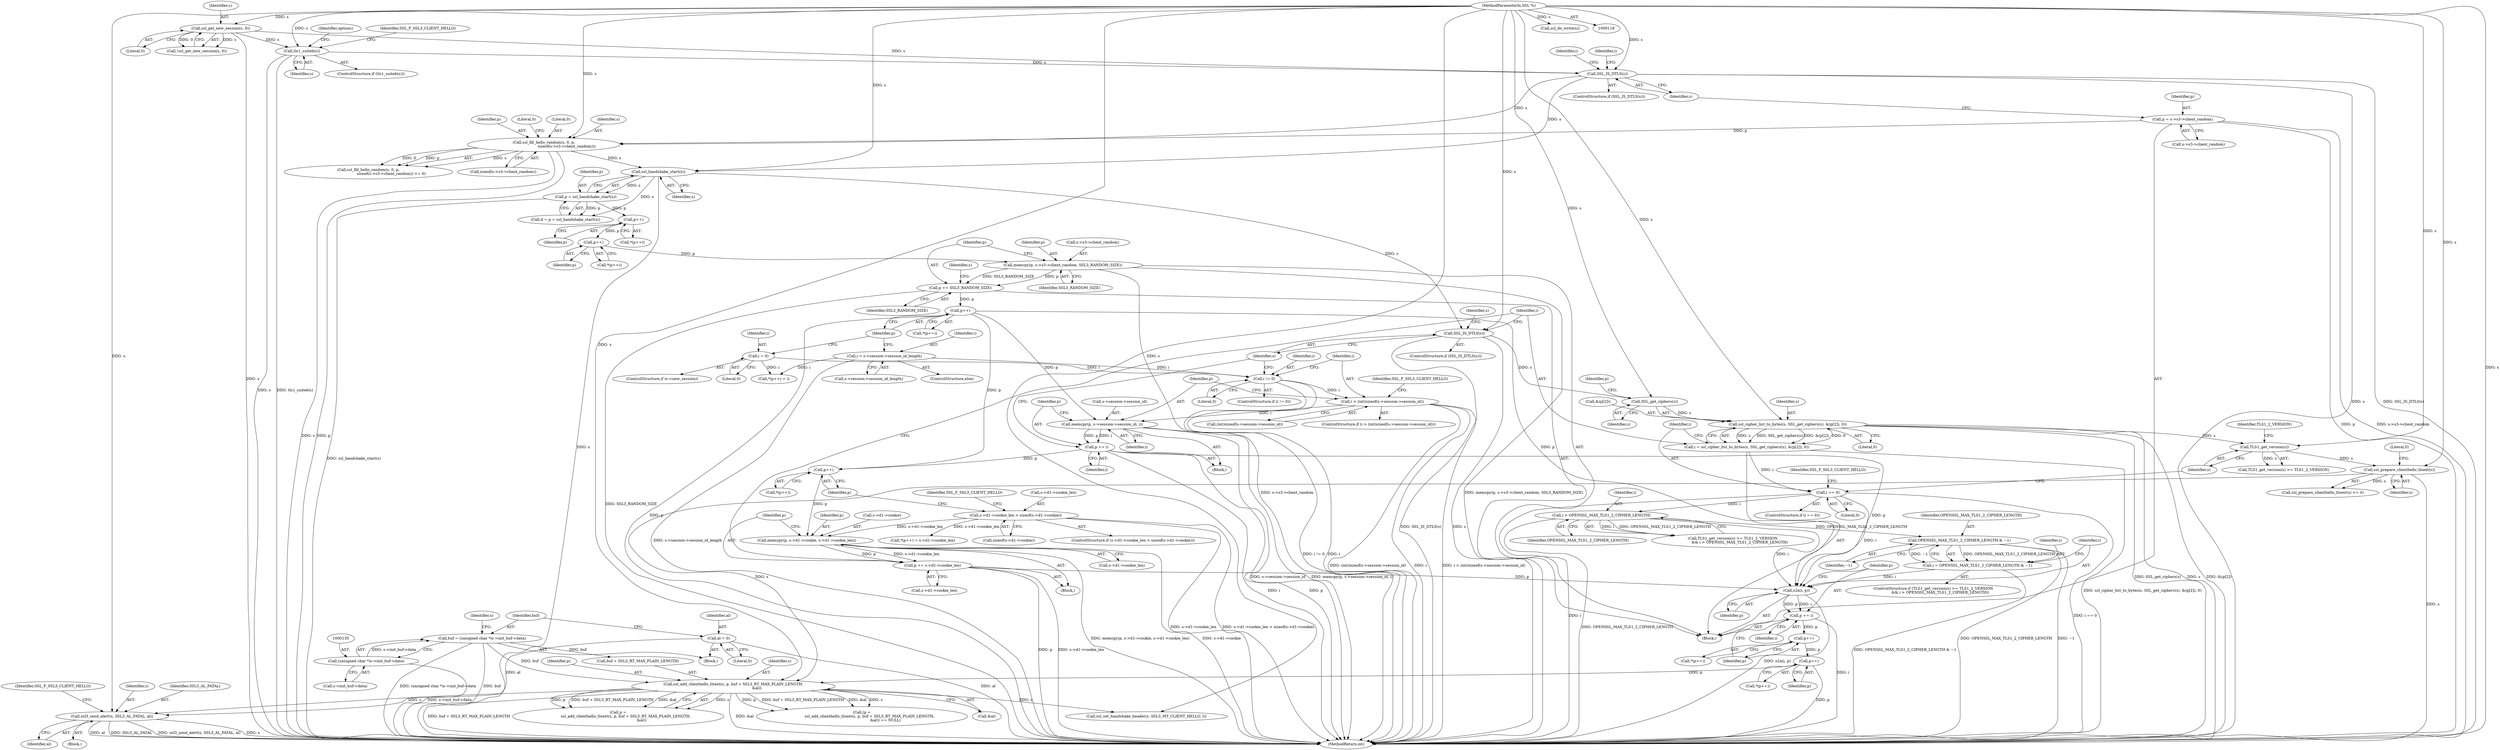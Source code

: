 digraph "0_openssl_e1b568dd2462f7cacf98f3d117936c34e2849a6b@API" {
"1000522" [label="(Call,ssl3_send_alert(s, SSL3_AL_FATAL, al))"];
"1000512" [label="(Call,ssl_add_clienthello_tlsext(s, p, buf + SSL3_RT_MAX_PLAIN_LENGTH,\n                                        &al))"];
"1000500" [label="(Call,ssl_prepare_clienthello_tlsext(s))"];
"1000471" [label="(Call,TLS1_get_version(s))"];
"1000450" [label="(Call,ssl_cipher_list_to_bytes(s, SSL_get_ciphers(s), &(p[2]), 0))"];
"1000452" [label="(Call,SSL_get_ciphers(s))"];
"1000399" [label="(Call,SSL_IS_DTLS(s))"];
"1000315" [label="(Call,ssl_handshake_start(s))"];
"1000299" [label="(Call,ssl_fill_hello_random(s, 0, p,\n                                       sizeof(s->s3->client_random)))"];
"1000260" [label="(Call,SSL_IS_DTLS(s))"];
"1000178" [label="(Call,ssl_get_new_session(s, 0))"];
"1000119" [label="(MethodParameterIn,SSL *s)"];
"1000203" [label="(Call,tls1_suiteb(s))"];
"1000252" [label="(Call,p = s->s3->client_random)"];
"1000495" [label="(Call,p++)"];
"1000490" [label="(Call,p++)"];
"1000485" [label="(Call,p += i)"];
"1000482" [label="(Call,s2n(i, p))"];
"1000460" [label="(Call,i == 0)"];
"1000448" [label="(Call,i = ssl_cipher_list_to_bytes(s, SSL_get_ciphers(s), &(p[2]), 0))"];
"1000474" [label="(Call,i > OPENSSL_MAX_TLS1_2_CIPHER_LENGTH)"];
"1000477" [label="(Call,i = OPENSSL_MAX_TLS1_2_CIPHER_LENGTH & ~1)"];
"1000479" [label="(Call,OPENSSL_MAX_TLS1_2_CIPHER_LENGTH & ~1)"];
"1000395" [label="(Call,p += i)"];
"1000387" [label="(Call,memcpy(p, s->session->session_id, i))"];
"1000363" [label="(Call,p++)"];
"1000343" [label="(Call,p += SSL3_RANDOM_SIZE)"];
"1000335" [label="(Call,memcpy(p, s->s3->client_random, SSL3_RANDOM_SIZE))"];
"1000328" [label="(Call,p++)"];
"1000319" [label="(Call,p++)"];
"1000313" [label="(Call,p = ssl_handshake_start(s))"];
"1000372" [label="(Call,i > (int)sizeof(s->session->session_id))"];
"1000367" [label="(Call,i != 0)"];
"1000350" [label="(Call,i = 0)"];
"1000354" [label="(Call,i = s->session->session_id_length)"];
"1000441" [label="(Call,p += s->d1->cookie_len)"];
"1000429" [label="(Call,memcpy(p, s->d1->cookie, s->d1->cookie_len))"];
"1000422" [label="(Call,p++)"];
"1000403" [label="(Call,s->d1->cookie_len > sizeof(s->d1->cookie))"];
"1000132" [label="(Call,buf = (unsigned char *)s->init_buf->data)"];
"1000134" [label="(Call,(unsigned char *)s->init_buf->data)"];
"1000127" [label="(Call,al = 0)"];
"1000136" [label="(Call,s->init_buf->data)"];
"1000422" [label="(Call,p++)"];
"1000180" [label="(Literal,0)"];
"1000499" [label="(Call,ssl_prepare_clienthello_tlsext(s) <= 0)"];
"1000342" [label="(Identifier,SSL3_RANDOM_SIZE)"];
"1000327" [label="(Call,*(p++))"];
"1000177" [label="(Call,!ssl_get_new_session(s, 0))"];
"1000450" [label="(Call,ssl_cipher_list_to_bytes(s, SSL_get_ciphers(s), &(p[2]), 0))"];
"1000479" [label="(Call,OPENSSL_MAX_TLS1_2_CIPHER_LENGTH & ~1)"];
"1000362" [label="(Call,*(p++))"];
"1000319" [label="(Call,p++)"];
"1000515" [label="(Call,buf + SSL3_RT_MAX_PLAIN_LENGTH)"];
"1000469" [label="(Call,TLS1_get_version(s) >= TLS1_2_VERSION\n            && i > OPENSSL_MAX_TLS1_2_CIPHER_LENGTH)"];
"1000134" [label="(Call,(unsigned char *)s->init_buf->data)"];
"1000402" [label="(ControlStructure,if (s->d1->cookie_len > sizeof(s->d1->cookie)))"];
"1000398" [label="(ControlStructure,if (SSL_IS_DTLS(s)))"];
"1000449" [label="(Identifier,i)"];
"1000298" [label="(Call,ssl_fill_hello_random(s, 0, p,\n                                       sizeof(s->s3->client_random)) <= 0)"];
"1000265" [label="(Identifier,i)"];
"1000512" [label="(Call,ssl_add_clienthello_tlsext(s, p, buf + SSL3_RT_MAX_PLAIN_LENGTH,\n                                        &al))"];
"1000253" [label="(Identifier,p)"];
"1000367" [label="(Call,i != 0)"];
"1000147" [label="(Block,)"];
"1000476" [label="(Identifier,OPENSSL_MAX_TLS1_2_CIPHER_LENGTH)"];
"1000318" [label="(Call,*(p++))"];
"1000336" [label="(Identifier,p)"];
"1000462" [label="(Literal,0)"];
"1000451" [label="(Identifier,s)"];
"1000361" [label="(Call,*(p++) = i)"];
"1000473" [label="(Identifier,TLS1_2_VERSION)"];
"1000545" [label="(Call,ssl_do_write(s))"];
"1000388" [label="(Identifier,p)"];
"1000496" [label="(Identifier,p)"];
"1000406" [label="(Identifier,s)"];
"1000452" [label="(Call,SSL_get_ciphers(s))"];
"1000212" [label="(Identifier,options)"];
"1000475" [label="(Identifier,i)"];
"1000352" [label="(Literal,0)"];
"1000510" [label="(Call,p =\n             ssl_add_clienthello_tlsext(s, p, buf + SSL3_RT_MAX_PLAIN_LENGTH,\n                                        &al))"];
"1000442" [label="(Identifier,p)"];
"1000384" [label="(Identifier,SSL_F_SSL3_CLIENT_HELLO)"];
"1000302" [label="(Identifier,p)"];
"1000309" [label="(Literal,0)"];
"1000299" [label="(Call,ssl_fill_hello_random(s, 0, p,\n                                       sizeof(s->s3->client_random)))"];
"1000477" [label="(Call,i = OPENSSL_MAX_TLS1_2_CIPHER_LENGTH & ~1)"];
"1000448" [label="(Call,i = ssl_cipher_list_to_bytes(s, SSL_get_ciphers(s), &(p[2]), 0))"];
"1000514" [label="(Identifier,p)"];
"1000368" [label="(Identifier,i)"];
"1000494" [label="(Call,*(p++))"];
"1000509" [label="(Call,(p =\n             ssl_add_clienthello_tlsext(s, p, buf + SSL3_RT_MAX_PLAIN_LENGTH,\n                                        &al)) == NULL)"];
"1000399" [label="(Call,SSL_IS_DTLS(s))"];
"1000119" [label="(MethodParameterIn,SSL *s)"];
"1000436" [label="(Call,s->d1->cookie_len)"];
"1000404" [label="(Call,s->d1->cookie_len)"];
"1000133" [label="(Identifier,buf)"];
"1000387" [label="(Call,memcpy(p, s->session->session_id, i))"];
"1000129" [label="(Literal,0)"];
"1000127" [label="(Call,al = 0)"];
"1000389" [label="(Call,s->session->session_id)"];
"1000489" [label="(Call,*(p++))"];
"1000524" [label="(Identifier,SSL3_AL_FATAL)"];
"1000525" [label="(Identifier,al)"];
"1000501" [label="(Identifier,s)"];
"1000369" [label="(Literal,0)"];
"1000350" [label="(Call,i = 0)"];
"1000459" [label="(ControlStructure,if (i == 0))"];
"1000373" [label="(Identifier,i)"];
"1000490" [label="(Call,p++)"];
"1000481" [label="(Identifier,~1)"];
"1000356" [label="(Call,s->session->session_id_length)"];
"1000128" [label="(Identifier,al)"];
"1000521" [label="(Block,)"];
"1000346" [label="(ControlStructure,if (s->new_session))"];
"1000261" [label="(Identifier,s)"];
"1000202" [label="(ControlStructure,if (tls1_suiteb(s)))"];
"1000409" [label="(Call,sizeof(s->d1->cookie))"];
"1000513" [label="(Identifier,s)"];
"1000400" [label="(Identifier,s)"];
"1000301" [label="(Literal,0)"];
"1000320" [label="(Identifier,p)"];
"1000470" [label="(Call,TLS1_get_version(s) >= TLS1_2_VERSION)"];
"1000487" [label="(Identifier,i)"];
"1000345" [label="(Identifier,SSL3_RANDOM_SIZE)"];
"1000335" [label="(Call,memcpy(p, s->s3->client_random, SSL3_RANDOM_SIZE))"];
"1000471" [label="(Call,TLS1_get_version(s))"];
"1000468" [label="(ControlStructure,if (TLS1_get_version(s) >= TLS1_2_VERSION\n            && i > OPENSSL_MAX_TLS1_2_CIPHER_LENGTH))"];
"1000394" [label="(Identifier,i)"];
"1000443" [label="(Call,s->d1->cookie_len)"];
"1000372" [label="(Call,i > (int)sizeof(s->session->session_id))"];
"1000518" [label="(Call,&al)"];
"1000329" [label="(Identifier,p)"];
"1000259" [label="(ControlStructure,if (SSL_IS_DTLS(s)))"];
"1000420" [label="(Call,*(p++) = s->d1->cookie_len)"];
"1000456" [label="(Identifier,p)"];
"1000483" [label="(Identifier,i)"];
"1000417" [label="(Identifier,SSL_F_SSL3_CLIENT_HELLO)"];
"1000486" [label="(Identifier,p)"];
"1000354" [label="(Call,i = s->session->session_id_length)"];
"1000311" [label="(Call,d = p = ssl_handshake_start(s))"];
"1000421" [label="(Call,*(p++))"];
"1000120" [label="(Block,)"];
"1000485" [label="(Call,p += i)"];
"1000522" [label="(Call,ssl3_send_alert(s, SSL3_AL_FATAL, al))"];
"1000178" [label="(Call,ssl_get_new_session(s, 0))"];
"1000502" [label="(Literal,0)"];
"1000401" [label="(Block,)"];
"1000482" [label="(Call,s2n(i, p))"];
"1000551" [label="(MethodReturn,int)"];
"1000454" [label="(Call,&(p[2]))"];
"1000395" [label="(Call,p += i)"];
"1000207" [label="(Identifier,SSL_F_SSL3_CLIENT_HELLO)"];
"1000260" [label="(Call,SSL_IS_DTLS(s))"];
"1000460" [label="(Call,i == 0)"];
"1000474" [label="(Call,i > OPENSSL_MAX_TLS1_2_CIPHER_LENGTH)"];
"1000348" [label="(Identifier,s)"];
"1000429" [label="(Call,memcpy(p, s->d1->cookie, s->d1->cookie_len))"];
"1000364" [label="(Identifier,p)"];
"1000351" [label="(Identifier,i)"];
"1000370" [label="(Block,)"];
"1000431" [label="(Call,s->d1->cookie)"];
"1000252" [label="(Call,p = s->s3->client_random)"];
"1000396" [label="(Identifier,p)"];
"1000480" [label="(Identifier,OPENSSL_MAX_TLS1_2_CIPHER_LENGTH)"];
"1000374" [label="(Call,(int)sizeof(s->session->session_id))"];
"1000472" [label="(Identifier,s)"];
"1000204" [label="(Identifier,s)"];
"1000371" [label="(ControlStructure,if (i > (int)sizeof(s->session->session_id)))"];
"1000303" [label="(Call,sizeof(s->s3->client_random))"];
"1000461" [label="(Identifier,i)"];
"1000337" [label="(Call,s->s3->client_random)"];
"1000453" [label="(Identifier,s)"];
"1000344" [label="(Identifier,p)"];
"1000484" [label="(Identifier,p)"];
"1000179" [label="(Identifier,s)"];
"1000500" [label="(Call,ssl_prepare_clienthello_tlsext(s))"];
"1000254" [label="(Call,s->s3->client_random)"];
"1000535" [label="(Call,ssl_set_handshake_header(s, SSL3_MT_CLIENT_HELLO, l))"];
"1000441" [label="(Call,p += s->d1->cookie_len)"];
"1000313" [label="(Call,p = ssl_handshake_start(s))"];
"1000495" [label="(Call,p++)"];
"1000527" [label="(Identifier,SSL_F_SSL3_CLIENT_HELLO)"];
"1000423" [label="(Identifier,p)"];
"1000355" [label="(Identifier,i)"];
"1000353" [label="(ControlStructure,else)"];
"1000523" [label="(Identifier,s)"];
"1000315" [label="(Call,ssl_handshake_start(s))"];
"1000478" [label="(Identifier,i)"];
"1000300" [label="(Identifier,s)"];
"1000316" [label="(Identifier,s)"];
"1000491" [label="(Identifier,p)"];
"1000343" [label="(Call,p += SSL3_RANDOM_SIZE)"];
"1000458" [label="(Literal,0)"];
"1000293" [label="(Identifier,i)"];
"1000363" [label="(Call,p++)"];
"1000203" [label="(Call,tls1_suiteb(s))"];
"1000397" [label="(Identifier,i)"];
"1000328" [label="(Call,p++)"];
"1000314" [label="(Identifier,p)"];
"1000403" [label="(Call,s->d1->cookie_len > sizeof(s->d1->cookie))"];
"1000366" [label="(ControlStructure,if (i != 0))"];
"1000144" [label="(Identifier,s)"];
"1000465" [label="(Identifier,SSL_F_SSL3_CLIENT_HELLO)"];
"1000132" [label="(Call,buf = (unsigned char *)s->init_buf->data)"];
"1000430" [label="(Identifier,p)"];
"1000522" -> "1000521"  [label="AST: "];
"1000522" -> "1000525"  [label="CFG: "];
"1000523" -> "1000522"  [label="AST: "];
"1000524" -> "1000522"  [label="AST: "];
"1000525" -> "1000522"  [label="AST: "];
"1000527" -> "1000522"  [label="CFG: "];
"1000522" -> "1000551"  [label="DDG: al"];
"1000522" -> "1000551"  [label="DDG: SSL3_AL_FATAL"];
"1000522" -> "1000551"  [label="DDG: ssl3_send_alert(s, SSL3_AL_FATAL, al)"];
"1000522" -> "1000551"  [label="DDG: s"];
"1000512" -> "1000522"  [label="DDG: s"];
"1000119" -> "1000522"  [label="DDG: s"];
"1000127" -> "1000522"  [label="DDG: al"];
"1000512" -> "1000510"  [label="AST: "];
"1000512" -> "1000518"  [label="CFG: "];
"1000513" -> "1000512"  [label="AST: "];
"1000514" -> "1000512"  [label="AST: "];
"1000515" -> "1000512"  [label="AST: "];
"1000518" -> "1000512"  [label="AST: "];
"1000510" -> "1000512"  [label="CFG: "];
"1000512" -> "1000551"  [label="DDG: buf + SSL3_RT_MAX_PLAIN_LENGTH"];
"1000512" -> "1000551"  [label="DDG: &al"];
"1000512" -> "1000509"  [label="DDG: s"];
"1000512" -> "1000509"  [label="DDG: p"];
"1000512" -> "1000509"  [label="DDG: buf + SSL3_RT_MAX_PLAIN_LENGTH"];
"1000512" -> "1000509"  [label="DDG: &al"];
"1000512" -> "1000510"  [label="DDG: s"];
"1000512" -> "1000510"  [label="DDG: p"];
"1000512" -> "1000510"  [label="DDG: buf + SSL3_RT_MAX_PLAIN_LENGTH"];
"1000512" -> "1000510"  [label="DDG: &al"];
"1000500" -> "1000512"  [label="DDG: s"];
"1000119" -> "1000512"  [label="DDG: s"];
"1000495" -> "1000512"  [label="DDG: p"];
"1000132" -> "1000512"  [label="DDG: buf"];
"1000512" -> "1000535"  [label="DDG: s"];
"1000500" -> "1000499"  [label="AST: "];
"1000500" -> "1000501"  [label="CFG: "];
"1000501" -> "1000500"  [label="AST: "];
"1000502" -> "1000500"  [label="CFG: "];
"1000500" -> "1000551"  [label="DDG: s"];
"1000500" -> "1000499"  [label="DDG: s"];
"1000471" -> "1000500"  [label="DDG: s"];
"1000119" -> "1000500"  [label="DDG: s"];
"1000471" -> "1000470"  [label="AST: "];
"1000471" -> "1000472"  [label="CFG: "];
"1000472" -> "1000471"  [label="AST: "];
"1000473" -> "1000471"  [label="CFG: "];
"1000471" -> "1000470"  [label="DDG: s"];
"1000450" -> "1000471"  [label="DDG: s"];
"1000119" -> "1000471"  [label="DDG: s"];
"1000450" -> "1000448"  [label="AST: "];
"1000450" -> "1000458"  [label="CFG: "];
"1000451" -> "1000450"  [label="AST: "];
"1000452" -> "1000450"  [label="AST: "];
"1000454" -> "1000450"  [label="AST: "];
"1000458" -> "1000450"  [label="AST: "];
"1000448" -> "1000450"  [label="CFG: "];
"1000450" -> "1000551"  [label="DDG: SSL_get_ciphers(s)"];
"1000450" -> "1000551"  [label="DDG: s"];
"1000450" -> "1000551"  [label="DDG: &(p[2])"];
"1000450" -> "1000448"  [label="DDG: s"];
"1000450" -> "1000448"  [label="DDG: SSL_get_ciphers(s)"];
"1000450" -> "1000448"  [label="DDG: &(p[2])"];
"1000450" -> "1000448"  [label="DDG: 0"];
"1000452" -> "1000450"  [label="DDG: s"];
"1000119" -> "1000450"  [label="DDG: s"];
"1000452" -> "1000453"  [label="CFG: "];
"1000453" -> "1000452"  [label="AST: "];
"1000456" -> "1000452"  [label="CFG: "];
"1000399" -> "1000452"  [label="DDG: s"];
"1000119" -> "1000452"  [label="DDG: s"];
"1000399" -> "1000398"  [label="AST: "];
"1000399" -> "1000400"  [label="CFG: "];
"1000400" -> "1000399"  [label="AST: "];
"1000406" -> "1000399"  [label="CFG: "];
"1000449" -> "1000399"  [label="CFG: "];
"1000399" -> "1000551"  [label="DDG: s"];
"1000399" -> "1000551"  [label="DDG: SSL_IS_DTLS(s)"];
"1000315" -> "1000399"  [label="DDG: s"];
"1000119" -> "1000399"  [label="DDG: s"];
"1000315" -> "1000313"  [label="AST: "];
"1000315" -> "1000316"  [label="CFG: "];
"1000316" -> "1000315"  [label="AST: "];
"1000313" -> "1000315"  [label="CFG: "];
"1000315" -> "1000551"  [label="DDG: s"];
"1000315" -> "1000311"  [label="DDG: s"];
"1000315" -> "1000313"  [label="DDG: s"];
"1000299" -> "1000315"  [label="DDG: s"];
"1000260" -> "1000315"  [label="DDG: s"];
"1000119" -> "1000315"  [label="DDG: s"];
"1000299" -> "1000298"  [label="AST: "];
"1000299" -> "1000303"  [label="CFG: "];
"1000300" -> "1000299"  [label="AST: "];
"1000301" -> "1000299"  [label="AST: "];
"1000302" -> "1000299"  [label="AST: "];
"1000303" -> "1000299"  [label="AST: "];
"1000309" -> "1000299"  [label="CFG: "];
"1000299" -> "1000551"  [label="DDG: p"];
"1000299" -> "1000551"  [label="DDG: s"];
"1000299" -> "1000298"  [label="DDG: s"];
"1000299" -> "1000298"  [label="DDG: 0"];
"1000299" -> "1000298"  [label="DDG: p"];
"1000260" -> "1000299"  [label="DDG: s"];
"1000119" -> "1000299"  [label="DDG: s"];
"1000252" -> "1000299"  [label="DDG: p"];
"1000260" -> "1000259"  [label="AST: "];
"1000260" -> "1000261"  [label="CFG: "];
"1000261" -> "1000260"  [label="AST: "];
"1000265" -> "1000260"  [label="CFG: "];
"1000293" -> "1000260"  [label="CFG: "];
"1000260" -> "1000551"  [label="DDG: SSL_IS_DTLS(s)"];
"1000260" -> "1000551"  [label="DDG: s"];
"1000178" -> "1000260"  [label="DDG: s"];
"1000203" -> "1000260"  [label="DDG: s"];
"1000119" -> "1000260"  [label="DDG: s"];
"1000178" -> "1000177"  [label="AST: "];
"1000178" -> "1000180"  [label="CFG: "];
"1000179" -> "1000178"  [label="AST: "];
"1000180" -> "1000178"  [label="AST: "];
"1000177" -> "1000178"  [label="CFG: "];
"1000178" -> "1000551"  [label="DDG: s"];
"1000178" -> "1000177"  [label="DDG: s"];
"1000178" -> "1000177"  [label="DDG: 0"];
"1000119" -> "1000178"  [label="DDG: s"];
"1000178" -> "1000203"  [label="DDG: s"];
"1000119" -> "1000118"  [label="AST: "];
"1000119" -> "1000551"  [label="DDG: s"];
"1000119" -> "1000203"  [label="DDG: s"];
"1000119" -> "1000535"  [label="DDG: s"];
"1000119" -> "1000545"  [label="DDG: s"];
"1000203" -> "1000202"  [label="AST: "];
"1000203" -> "1000204"  [label="CFG: "];
"1000204" -> "1000203"  [label="AST: "];
"1000207" -> "1000203"  [label="CFG: "];
"1000212" -> "1000203"  [label="CFG: "];
"1000203" -> "1000551"  [label="DDG: tls1_suiteb(s)"];
"1000203" -> "1000551"  [label="DDG: s"];
"1000252" -> "1000147"  [label="AST: "];
"1000252" -> "1000254"  [label="CFG: "];
"1000253" -> "1000252"  [label="AST: "];
"1000254" -> "1000252"  [label="AST: "];
"1000261" -> "1000252"  [label="CFG: "];
"1000252" -> "1000551"  [label="DDG: p"];
"1000252" -> "1000551"  [label="DDG: s->s3->client_random"];
"1000495" -> "1000494"  [label="AST: "];
"1000495" -> "1000496"  [label="CFG: "];
"1000496" -> "1000495"  [label="AST: "];
"1000494" -> "1000495"  [label="CFG: "];
"1000495" -> "1000551"  [label="DDG: p"];
"1000490" -> "1000495"  [label="DDG: p"];
"1000490" -> "1000489"  [label="AST: "];
"1000490" -> "1000491"  [label="CFG: "];
"1000491" -> "1000490"  [label="AST: "];
"1000489" -> "1000490"  [label="CFG: "];
"1000485" -> "1000490"  [label="DDG: p"];
"1000485" -> "1000147"  [label="AST: "];
"1000485" -> "1000487"  [label="CFG: "];
"1000486" -> "1000485"  [label="AST: "];
"1000487" -> "1000485"  [label="AST: "];
"1000491" -> "1000485"  [label="CFG: "];
"1000485" -> "1000551"  [label="DDG: i"];
"1000482" -> "1000485"  [label="DDG: i"];
"1000482" -> "1000485"  [label="DDG: p"];
"1000482" -> "1000147"  [label="AST: "];
"1000482" -> "1000484"  [label="CFG: "];
"1000483" -> "1000482"  [label="AST: "];
"1000484" -> "1000482"  [label="AST: "];
"1000486" -> "1000482"  [label="CFG: "];
"1000482" -> "1000551"  [label="DDG: s2n(i, p)"];
"1000460" -> "1000482"  [label="DDG: i"];
"1000474" -> "1000482"  [label="DDG: i"];
"1000477" -> "1000482"  [label="DDG: i"];
"1000395" -> "1000482"  [label="DDG: p"];
"1000441" -> "1000482"  [label="DDG: p"];
"1000363" -> "1000482"  [label="DDG: p"];
"1000460" -> "1000459"  [label="AST: "];
"1000460" -> "1000462"  [label="CFG: "];
"1000461" -> "1000460"  [label="AST: "];
"1000462" -> "1000460"  [label="AST: "];
"1000465" -> "1000460"  [label="CFG: "];
"1000472" -> "1000460"  [label="CFG: "];
"1000460" -> "1000551"  [label="DDG: i == 0"];
"1000460" -> "1000551"  [label="DDG: i"];
"1000448" -> "1000460"  [label="DDG: i"];
"1000460" -> "1000474"  [label="DDG: i"];
"1000448" -> "1000147"  [label="AST: "];
"1000449" -> "1000448"  [label="AST: "];
"1000461" -> "1000448"  [label="CFG: "];
"1000448" -> "1000551"  [label="DDG: ssl_cipher_list_to_bytes(s, SSL_get_ciphers(s), &(p[2]), 0)"];
"1000474" -> "1000469"  [label="AST: "];
"1000474" -> "1000476"  [label="CFG: "];
"1000475" -> "1000474"  [label="AST: "];
"1000476" -> "1000474"  [label="AST: "];
"1000469" -> "1000474"  [label="CFG: "];
"1000474" -> "1000551"  [label="DDG: OPENSSL_MAX_TLS1_2_CIPHER_LENGTH"];
"1000474" -> "1000469"  [label="DDG: i"];
"1000474" -> "1000469"  [label="DDG: OPENSSL_MAX_TLS1_2_CIPHER_LENGTH"];
"1000474" -> "1000479"  [label="DDG: OPENSSL_MAX_TLS1_2_CIPHER_LENGTH"];
"1000477" -> "1000468"  [label="AST: "];
"1000477" -> "1000479"  [label="CFG: "];
"1000478" -> "1000477"  [label="AST: "];
"1000479" -> "1000477"  [label="AST: "];
"1000483" -> "1000477"  [label="CFG: "];
"1000477" -> "1000551"  [label="DDG: OPENSSL_MAX_TLS1_2_CIPHER_LENGTH & ~1"];
"1000479" -> "1000477"  [label="DDG: OPENSSL_MAX_TLS1_2_CIPHER_LENGTH"];
"1000479" -> "1000477"  [label="DDG: ~1"];
"1000479" -> "1000481"  [label="CFG: "];
"1000480" -> "1000479"  [label="AST: "];
"1000481" -> "1000479"  [label="AST: "];
"1000479" -> "1000551"  [label="DDG: OPENSSL_MAX_TLS1_2_CIPHER_LENGTH"];
"1000479" -> "1000551"  [label="DDG: ~1"];
"1000395" -> "1000370"  [label="AST: "];
"1000395" -> "1000397"  [label="CFG: "];
"1000396" -> "1000395"  [label="AST: "];
"1000397" -> "1000395"  [label="AST: "];
"1000400" -> "1000395"  [label="CFG: "];
"1000395" -> "1000551"  [label="DDG: p"];
"1000395" -> "1000551"  [label="DDG: i"];
"1000387" -> "1000395"  [label="DDG: i"];
"1000387" -> "1000395"  [label="DDG: p"];
"1000395" -> "1000422"  [label="DDG: p"];
"1000387" -> "1000370"  [label="AST: "];
"1000387" -> "1000394"  [label="CFG: "];
"1000388" -> "1000387"  [label="AST: "];
"1000389" -> "1000387"  [label="AST: "];
"1000394" -> "1000387"  [label="AST: "];
"1000396" -> "1000387"  [label="CFG: "];
"1000387" -> "1000551"  [label="DDG: s->session->session_id"];
"1000387" -> "1000551"  [label="DDG: memcpy(p, s->session->session_id, i)"];
"1000363" -> "1000387"  [label="DDG: p"];
"1000372" -> "1000387"  [label="DDG: i"];
"1000363" -> "1000362"  [label="AST: "];
"1000363" -> "1000364"  [label="CFG: "];
"1000364" -> "1000363"  [label="AST: "];
"1000362" -> "1000363"  [label="CFG: "];
"1000363" -> "1000551"  [label="DDG: p"];
"1000343" -> "1000363"  [label="DDG: p"];
"1000363" -> "1000422"  [label="DDG: p"];
"1000343" -> "1000147"  [label="AST: "];
"1000343" -> "1000345"  [label="CFG: "];
"1000344" -> "1000343"  [label="AST: "];
"1000345" -> "1000343"  [label="AST: "];
"1000348" -> "1000343"  [label="CFG: "];
"1000343" -> "1000551"  [label="DDG: SSL3_RANDOM_SIZE"];
"1000335" -> "1000343"  [label="DDG: SSL3_RANDOM_SIZE"];
"1000335" -> "1000343"  [label="DDG: p"];
"1000335" -> "1000147"  [label="AST: "];
"1000335" -> "1000342"  [label="CFG: "];
"1000336" -> "1000335"  [label="AST: "];
"1000337" -> "1000335"  [label="AST: "];
"1000342" -> "1000335"  [label="AST: "];
"1000344" -> "1000335"  [label="CFG: "];
"1000335" -> "1000551"  [label="DDG: s->s3->client_random"];
"1000335" -> "1000551"  [label="DDG: memcpy(p, s->s3->client_random, SSL3_RANDOM_SIZE)"];
"1000328" -> "1000335"  [label="DDG: p"];
"1000328" -> "1000327"  [label="AST: "];
"1000328" -> "1000329"  [label="CFG: "];
"1000329" -> "1000328"  [label="AST: "];
"1000327" -> "1000328"  [label="CFG: "];
"1000319" -> "1000328"  [label="DDG: p"];
"1000319" -> "1000318"  [label="AST: "];
"1000319" -> "1000320"  [label="CFG: "];
"1000320" -> "1000319"  [label="AST: "];
"1000318" -> "1000319"  [label="CFG: "];
"1000313" -> "1000319"  [label="DDG: p"];
"1000313" -> "1000311"  [label="AST: "];
"1000314" -> "1000313"  [label="AST: "];
"1000311" -> "1000313"  [label="CFG: "];
"1000313" -> "1000551"  [label="DDG: ssl_handshake_start(s)"];
"1000313" -> "1000311"  [label="DDG: p"];
"1000372" -> "1000371"  [label="AST: "];
"1000372" -> "1000374"  [label="CFG: "];
"1000373" -> "1000372"  [label="AST: "];
"1000374" -> "1000372"  [label="AST: "];
"1000384" -> "1000372"  [label="CFG: "];
"1000388" -> "1000372"  [label="CFG: "];
"1000372" -> "1000551"  [label="DDG: i"];
"1000372" -> "1000551"  [label="DDG: i > (int)sizeof(s->session->session_id)"];
"1000372" -> "1000551"  [label="DDG: (int)sizeof(s->session->session_id)"];
"1000367" -> "1000372"  [label="DDG: i"];
"1000367" -> "1000366"  [label="AST: "];
"1000367" -> "1000369"  [label="CFG: "];
"1000368" -> "1000367"  [label="AST: "];
"1000369" -> "1000367"  [label="AST: "];
"1000373" -> "1000367"  [label="CFG: "];
"1000400" -> "1000367"  [label="CFG: "];
"1000367" -> "1000551"  [label="DDG: i"];
"1000367" -> "1000551"  [label="DDG: i != 0"];
"1000350" -> "1000367"  [label="DDG: i"];
"1000354" -> "1000367"  [label="DDG: i"];
"1000350" -> "1000346"  [label="AST: "];
"1000350" -> "1000352"  [label="CFG: "];
"1000351" -> "1000350"  [label="AST: "];
"1000352" -> "1000350"  [label="AST: "];
"1000364" -> "1000350"  [label="CFG: "];
"1000350" -> "1000361"  [label="DDG: i"];
"1000354" -> "1000353"  [label="AST: "];
"1000354" -> "1000356"  [label="CFG: "];
"1000355" -> "1000354"  [label="AST: "];
"1000356" -> "1000354"  [label="AST: "];
"1000364" -> "1000354"  [label="CFG: "];
"1000354" -> "1000551"  [label="DDG: s->session->session_id_length"];
"1000354" -> "1000361"  [label="DDG: i"];
"1000441" -> "1000401"  [label="AST: "];
"1000441" -> "1000443"  [label="CFG: "];
"1000442" -> "1000441"  [label="AST: "];
"1000443" -> "1000441"  [label="AST: "];
"1000449" -> "1000441"  [label="CFG: "];
"1000441" -> "1000551"  [label="DDG: p"];
"1000441" -> "1000551"  [label="DDG: s->d1->cookie_len"];
"1000429" -> "1000441"  [label="DDG: s->d1->cookie_len"];
"1000429" -> "1000441"  [label="DDG: p"];
"1000429" -> "1000401"  [label="AST: "];
"1000429" -> "1000436"  [label="CFG: "];
"1000430" -> "1000429"  [label="AST: "];
"1000431" -> "1000429"  [label="AST: "];
"1000436" -> "1000429"  [label="AST: "];
"1000442" -> "1000429"  [label="CFG: "];
"1000429" -> "1000551"  [label="DDG: s->d1->cookie"];
"1000429" -> "1000551"  [label="DDG: memcpy(p, s->d1->cookie, s->d1->cookie_len)"];
"1000422" -> "1000429"  [label="DDG: p"];
"1000403" -> "1000429"  [label="DDG: s->d1->cookie_len"];
"1000422" -> "1000421"  [label="AST: "];
"1000422" -> "1000423"  [label="CFG: "];
"1000423" -> "1000422"  [label="AST: "];
"1000421" -> "1000422"  [label="CFG: "];
"1000403" -> "1000402"  [label="AST: "];
"1000403" -> "1000409"  [label="CFG: "];
"1000404" -> "1000403"  [label="AST: "];
"1000409" -> "1000403"  [label="AST: "];
"1000417" -> "1000403"  [label="CFG: "];
"1000423" -> "1000403"  [label="CFG: "];
"1000403" -> "1000551"  [label="DDG: s->d1->cookie_len"];
"1000403" -> "1000551"  [label="DDG: s->d1->cookie_len > sizeof(s->d1->cookie)"];
"1000403" -> "1000420"  [label="DDG: s->d1->cookie_len"];
"1000132" -> "1000120"  [label="AST: "];
"1000132" -> "1000134"  [label="CFG: "];
"1000133" -> "1000132"  [label="AST: "];
"1000134" -> "1000132"  [label="AST: "];
"1000144" -> "1000132"  [label="CFG: "];
"1000132" -> "1000551"  [label="DDG: (unsigned char *)s->init_buf->data"];
"1000132" -> "1000551"  [label="DDG: buf"];
"1000134" -> "1000132"  [label="DDG: s->init_buf->data"];
"1000132" -> "1000515"  [label="DDG: buf"];
"1000134" -> "1000136"  [label="CFG: "];
"1000135" -> "1000134"  [label="AST: "];
"1000136" -> "1000134"  [label="AST: "];
"1000134" -> "1000551"  [label="DDG: s->init_buf->data"];
"1000127" -> "1000120"  [label="AST: "];
"1000127" -> "1000129"  [label="CFG: "];
"1000128" -> "1000127"  [label="AST: "];
"1000129" -> "1000127"  [label="AST: "];
"1000133" -> "1000127"  [label="CFG: "];
"1000127" -> "1000551"  [label="DDG: al"];
}

